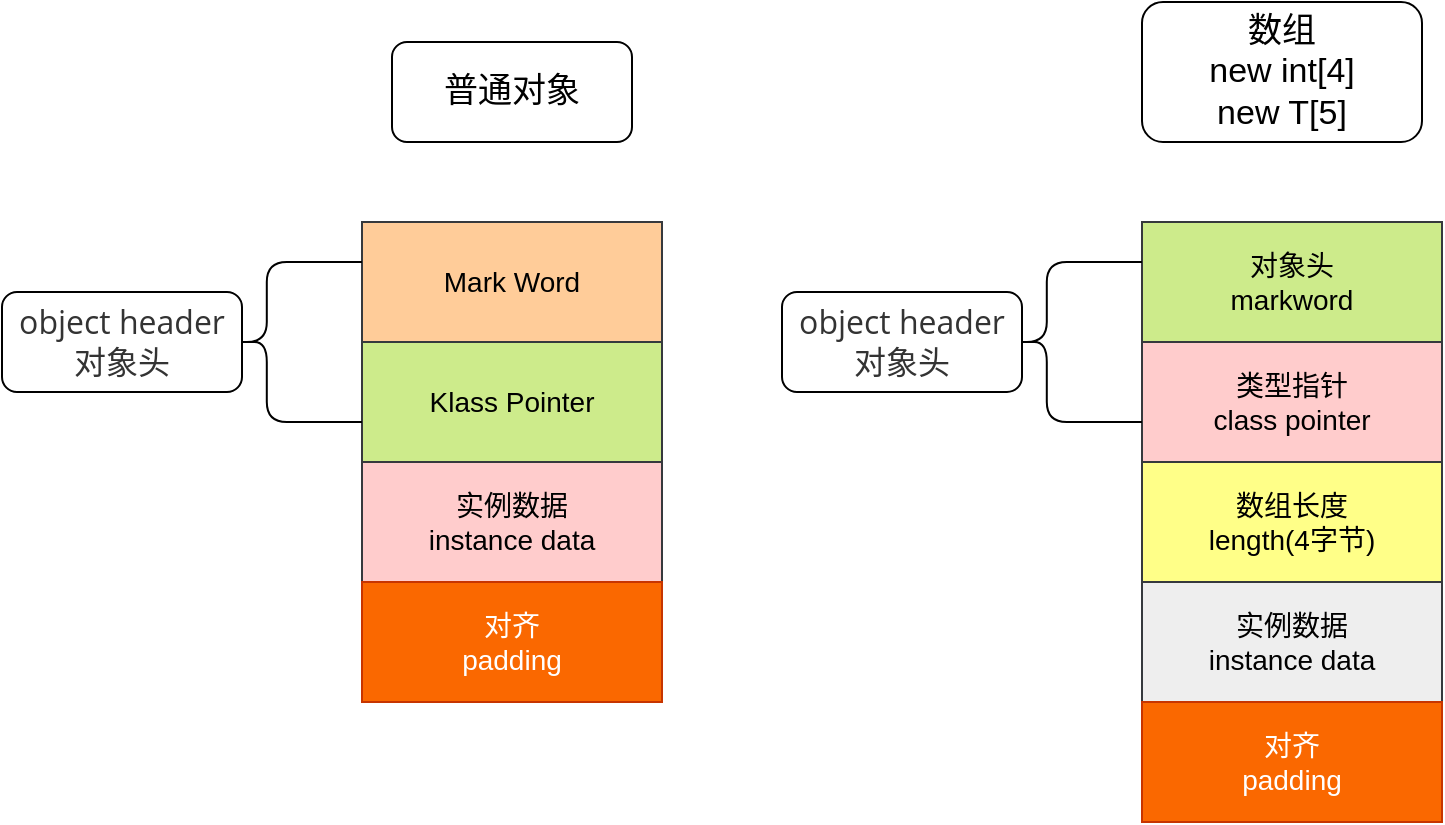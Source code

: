 <mxfile version="12.6.5" type="device"><diagram id="SNBSC6w1iYbDwYcR6VJy" name="第 1 页"><mxGraphModel dx="852" dy="1663" grid="1" gridSize="10" guides="1" tooltips="1" connect="1" arrows="1" fold="1" page="1" pageScale="1" pageWidth="827" pageHeight="1169" math="0" shadow="0"><root><mxCell id="0"/><mxCell id="1" parent="0"/><mxCell id="pZZpT70SR_OD_m8xzUma-2" value="普通对象" style="rounded=1;whiteSpace=wrap;html=1;fontSize=17;" parent="1" vertex="1"><mxGeometry x="195" y="-50" width="120" height="50" as="geometry"/></mxCell><mxCell id="pZZpT70SR_OD_m8xzUma-3" value="Mark Word" style="rounded=0;whiteSpace=wrap;html=1;fontSize=14;fillColor=#ffcc99;strokeColor=#36393d;" parent="1" vertex="1"><mxGeometry x="180" y="40" width="150" height="60" as="geometry"/></mxCell><mxCell id="pZZpT70SR_OD_m8xzUma-4" value="Klass Pointer" style="rounded=0;whiteSpace=wrap;html=1;fontSize=14;fillColor=#cdeb8b;strokeColor=#36393d;" parent="1" vertex="1"><mxGeometry x="180" y="100" width="150" height="60" as="geometry"/></mxCell><mxCell id="pZZpT70SR_OD_m8xzUma-5" value="实例数据&lt;br style=&quot;font-size: 14px&quot;&gt;instance data" style="rounded=0;whiteSpace=wrap;html=1;fontSize=14;fillColor=#ffcccc;strokeColor=#36393d;" parent="1" vertex="1"><mxGeometry x="180" y="160" width="150" height="60" as="geometry"/></mxCell><mxCell id="pZZpT70SR_OD_m8xzUma-6" value="对齐&lt;br style=&quot;font-size: 14px&quot;&gt;padding" style="rounded=0;whiteSpace=wrap;html=1;fontSize=14;fillColor=#fa6800;strokeColor=#C73500;fontColor=#ffffff;" parent="1" vertex="1"><mxGeometry x="180" y="220" width="150" height="60" as="geometry"/></mxCell><mxCell id="pZZpT70SR_OD_m8xzUma-7" value="数组&lt;br&gt;new int[4]&lt;br&gt;new T[5]" style="rounded=1;whiteSpace=wrap;html=1;fontSize=17;" parent="1" vertex="1"><mxGeometry x="570" y="-70" width="140" height="70" as="geometry"/></mxCell><mxCell id="pZZpT70SR_OD_m8xzUma-8" value="对象头&lt;br style=&quot;font-size: 14px;&quot;&gt;markword" style="rounded=0;whiteSpace=wrap;html=1;fontSize=14;fillColor=#cdeb8b;strokeColor=#36393d;" parent="1" vertex="1"><mxGeometry x="570" y="40" width="150" height="60" as="geometry"/></mxCell><mxCell id="pZZpT70SR_OD_m8xzUma-9" value="类型指针&lt;br style=&quot;font-size: 14px&quot;&gt;class pointer" style="rounded=0;whiteSpace=wrap;html=1;fontSize=14;fillColor=#ffcccc;strokeColor=#36393d;" parent="1" vertex="1"><mxGeometry x="570" y="100" width="150" height="60" as="geometry"/></mxCell><mxCell id="pZZpT70SR_OD_m8xzUma-10" value="实例数据&lt;br style=&quot;font-size: 14px&quot;&gt;instance data" style="rounded=0;whiteSpace=wrap;html=1;fontSize=14;fillColor=#eeeeee;strokeColor=#36393d;" parent="1" vertex="1"><mxGeometry x="570" y="220" width="150" height="60" as="geometry"/></mxCell><mxCell id="pZZpT70SR_OD_m8xzUma-11" value="对齐&lt;br style=&quot;font-size: 14px&quot;&gt;padding" style="rounded=0;whiteSpace=wrap;html=1;fontSize=14;fillColor=#fa6800;strokeColor=#C73500;fontColor=#ffffff;" parent="1" vertex="1"><mxGeometry x="570" y="280" width="150" height="60" as="geometry"/></mxCell><mxCell id="pZZpT70SR_OD_m8xzUma-12" value="数组长度&lt;br style=&quot;font-size: 14px&quot;&gt;length(4字节)" style="rounded=0;whiteSpace=wrap;html=1;fontSize=14;fillColor=#ffff88;strokeColor=#36393d;" parent="1" vertex="1"><mxGeometry x="570" y="160" width="150" height="60" as="geometry"/></mxCell><mxCell id="XzBXwXh3FDB5eQZEYjqj-1" value="" style="shape=curlyBracket;whiteSpace=wrap;html=1;rounded=1;size=0.32;" vertex="1" parent="1"><mxGeometry x="110" y="60" width="70" height="80" as="geometry"/></mxCell><mxCell id="XzBXwXh3FDB5eQZEYjqj-2" value="&lt;span style=&quot;color: rgb(51 , 51 , 51) ; font-family: &amp;#34;open sans&amp;#34; , &amp;#34;clear sans&amp;#34; , &amp;#34;helvetica neue&amp;#34; , &amp;#34;helvetica&amp;#34; , &amp;#34;arial&amp;#34; , sans-serif ; font-size: 16px ; white-space: pre-wrap ; background-color: rgb(255 , 255 , 255)&quot;&gt;object header&lt;br/&gt;对象头&lt;br/&gt;&lt;/span&gt;" style="rounded=1;whiteSpace=wrap;html=1;" vertex="1" parent="1"><mxGeometry y="75" width="120" height="50" as="geometry"/></mxCell><mxCell id="XzBXwXh3FDB5eQZEYjqj-3" value="" style="shape=curlyBracket;whiteSpace=wrap;html=1;rounded=1;size=0.32;" vertex="1" parent="1"><mxGeometry x="500" y="60" width="70" height="80" as="geometry"/></mxCell><mxCell id="XzBXwXh3FDB5eQZEYjqj-4" value="&lt;span style=&quot;color: rgb(51 , 51 , 51) ; font-family: &amp;#34;open sans&amp;#34; , &amp;#34;clear sans&amp;#34; , &amp;#34;helvetica neue&amp;#34; , &amp;#34;helvetica&amp;#34; , &amp;#34;arial&amp;#34; , sans-serif ; font-size: 16px ; white-space: pre-wrap ; background-color: rgb(255 , 255 , 255)&quot;&gt;object header&lt;br/&gt;对象头&lt;br/&gt;&lt;/span&gt;" style="rounded=1;whiteSpace=wrap;html=1;" vertex="1" parent="1"><mxGeometry x="390" y="75" width="120" height="50" as="geometry"/></mxCell></root></mxGraphModel></diagram></mxfile>